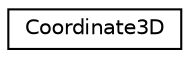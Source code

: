 digraph "Graphical Class Hierarchy"
{
  edge [fontname="Helvetica",fontsize="10",labelfontname="Helvetica",labelfontsize="10"];
  node [fontname="Helvetica",fontsize="10",shape=record];
  rankdir="LR";
  Node0 [label="Coordinate3D",height=0.2,width=0.4,color="black", fillcolor="white", style="filled",URL="$structCoordinate3D.html"];
}
